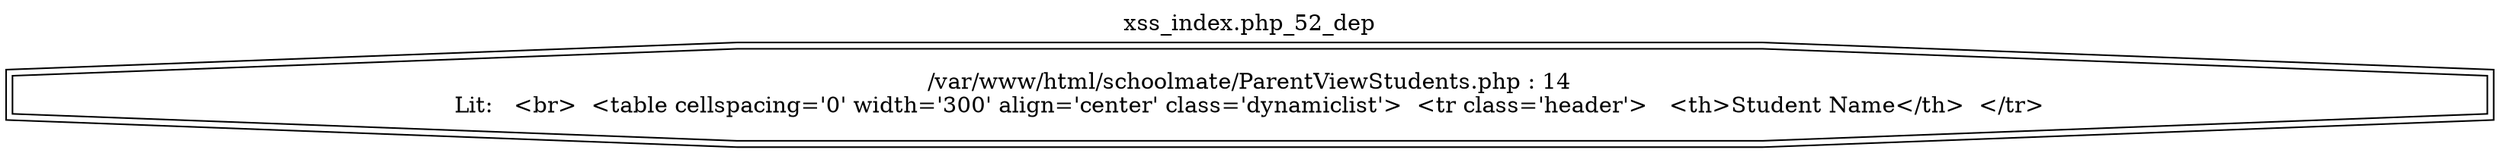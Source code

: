 digraph cfg {
  label="xss_index.php_52_dep";
  labelloc=t;
  n1 [shape=doubleoctagon, label="/var/www/html/schoolmate/ParentViewStudents.php : 14\nLit:   <br>  <table cellspacing='0' width='300' align='center' class='dynamiclist'>  <tr class='header'>   <th>Student Name</th>  </tr>\n"];
}
